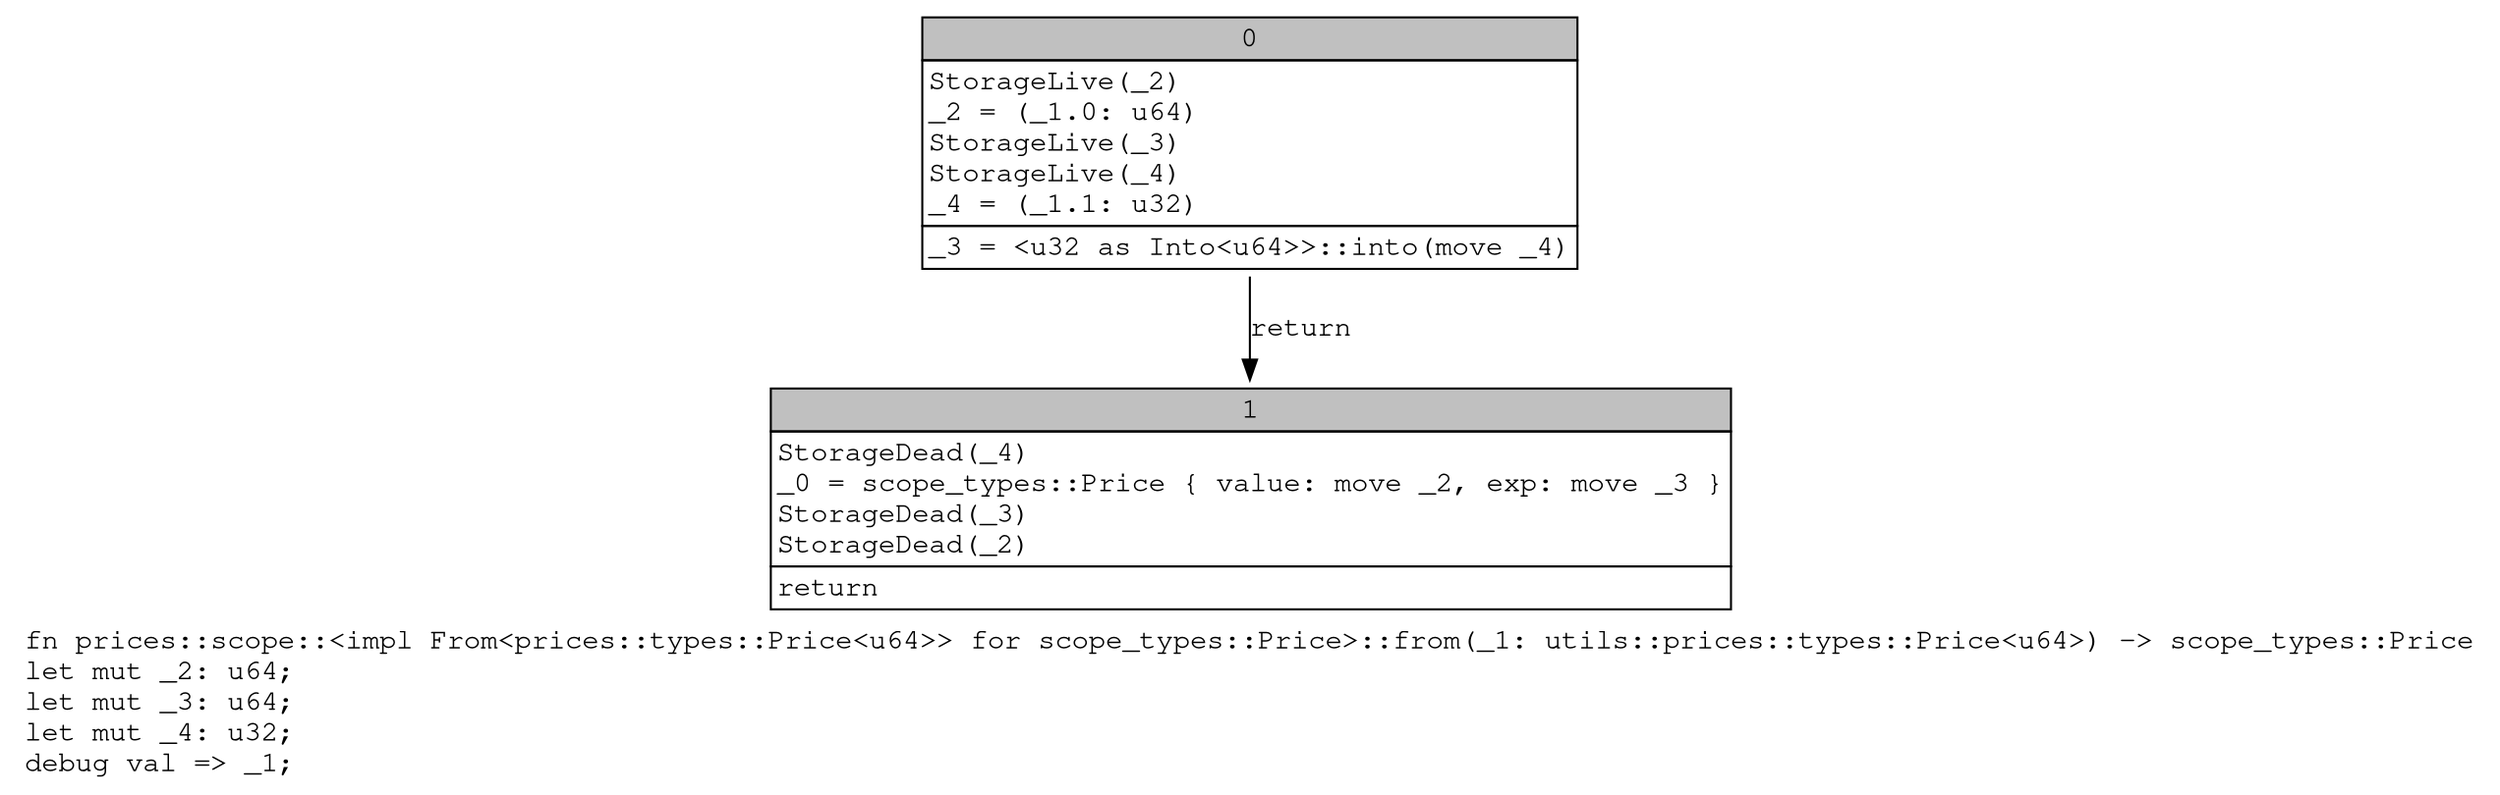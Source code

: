 digraph Mir_0_2592 {
    graph [fontname="Courier, monospace"];
    node [fontname="Courier, monospace"];
    edge [fontname="Courier, monospace"];
    label=<fn prices::scope::&lt;impl From&lt;prices::types::Price&lt;u64&gt;&gt; for scope_types::Price&gt;::from(_1: utils::prices::types::Price&lt;u64&gt;) -&gt; scope_types::Price<br align="left"/>let mut _2: u64;<br align="left"/>let mut _3: u64;<br align="left"/>let mut _4: u32;<br align="left"/>debug val =&gt; _1;<br align="left"/>>;
    bb0__0_2592 [shape="none", label=<<table border="0" cellborder="1" cellspacing="0"><tr><td bgcolor="gray" align="center" colspan="1">0</td></tr><tr><td align="left" balign="left">StorageLive(_2)<br/>_2 = (_1.0: u64)<br/>StorageLive(_3)<br/>StorageLive(_4)<br/>_4 = (_1.1: u32)<br/></td></tr><tr><td align="left">_3 = &lt;u32 as Into&lt;u64&gt;&gt;::into(move _4)</td></tr></table>>];
    bb1__0_2592 [shape="none", label=<<table border="0" cellborder="1" cellspacing="0"><tr><td bgcolor="gray" align="center" colspan="1">1</td></tr><tr><td align="left" balign="left">StorageDead(_4)<br/>_0 = scope_types::Price { value: move _2, exp: move _3 }<br/>StorageDead(_3)<br/>StorageDead(_2)<br/></td></tr><tr><td align="left">return</td></tr></table>>];
    bb0__0_2592 -> bb1__0_2592 [label="return"];
}
